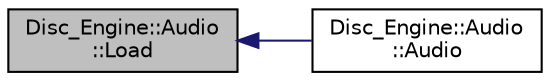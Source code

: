 digraph "Disc_Engine::Audio::Load"
{
  edge [fontname="Helvetica",fontsize="10",labelfontname="Helvetica",labelfontsize="10"];
  node [fontname="Helvetica",fontsize="10",shape=record];
  rankdir="LR";
  Node4 [label="Disc_Engine::Audio\l::Load",height=0.2,width=0.4,color="black", fillcolor="grey75", style="filled", fontcolor="black"];
  Node4 -> Node5 [dir="back",color="midnightblue",fontsize="10",style="solid",fontname="Helvetica"];
  Node5 [label="Disc_Engine::Audio\l::Audio",height=0.2,width=0.4,color="black", fillcolor="white", style="filled",URL="$class_disc___engine_1_1_audio.html#a7cdcc0906dc012d6db0413a474b77688"];
}
